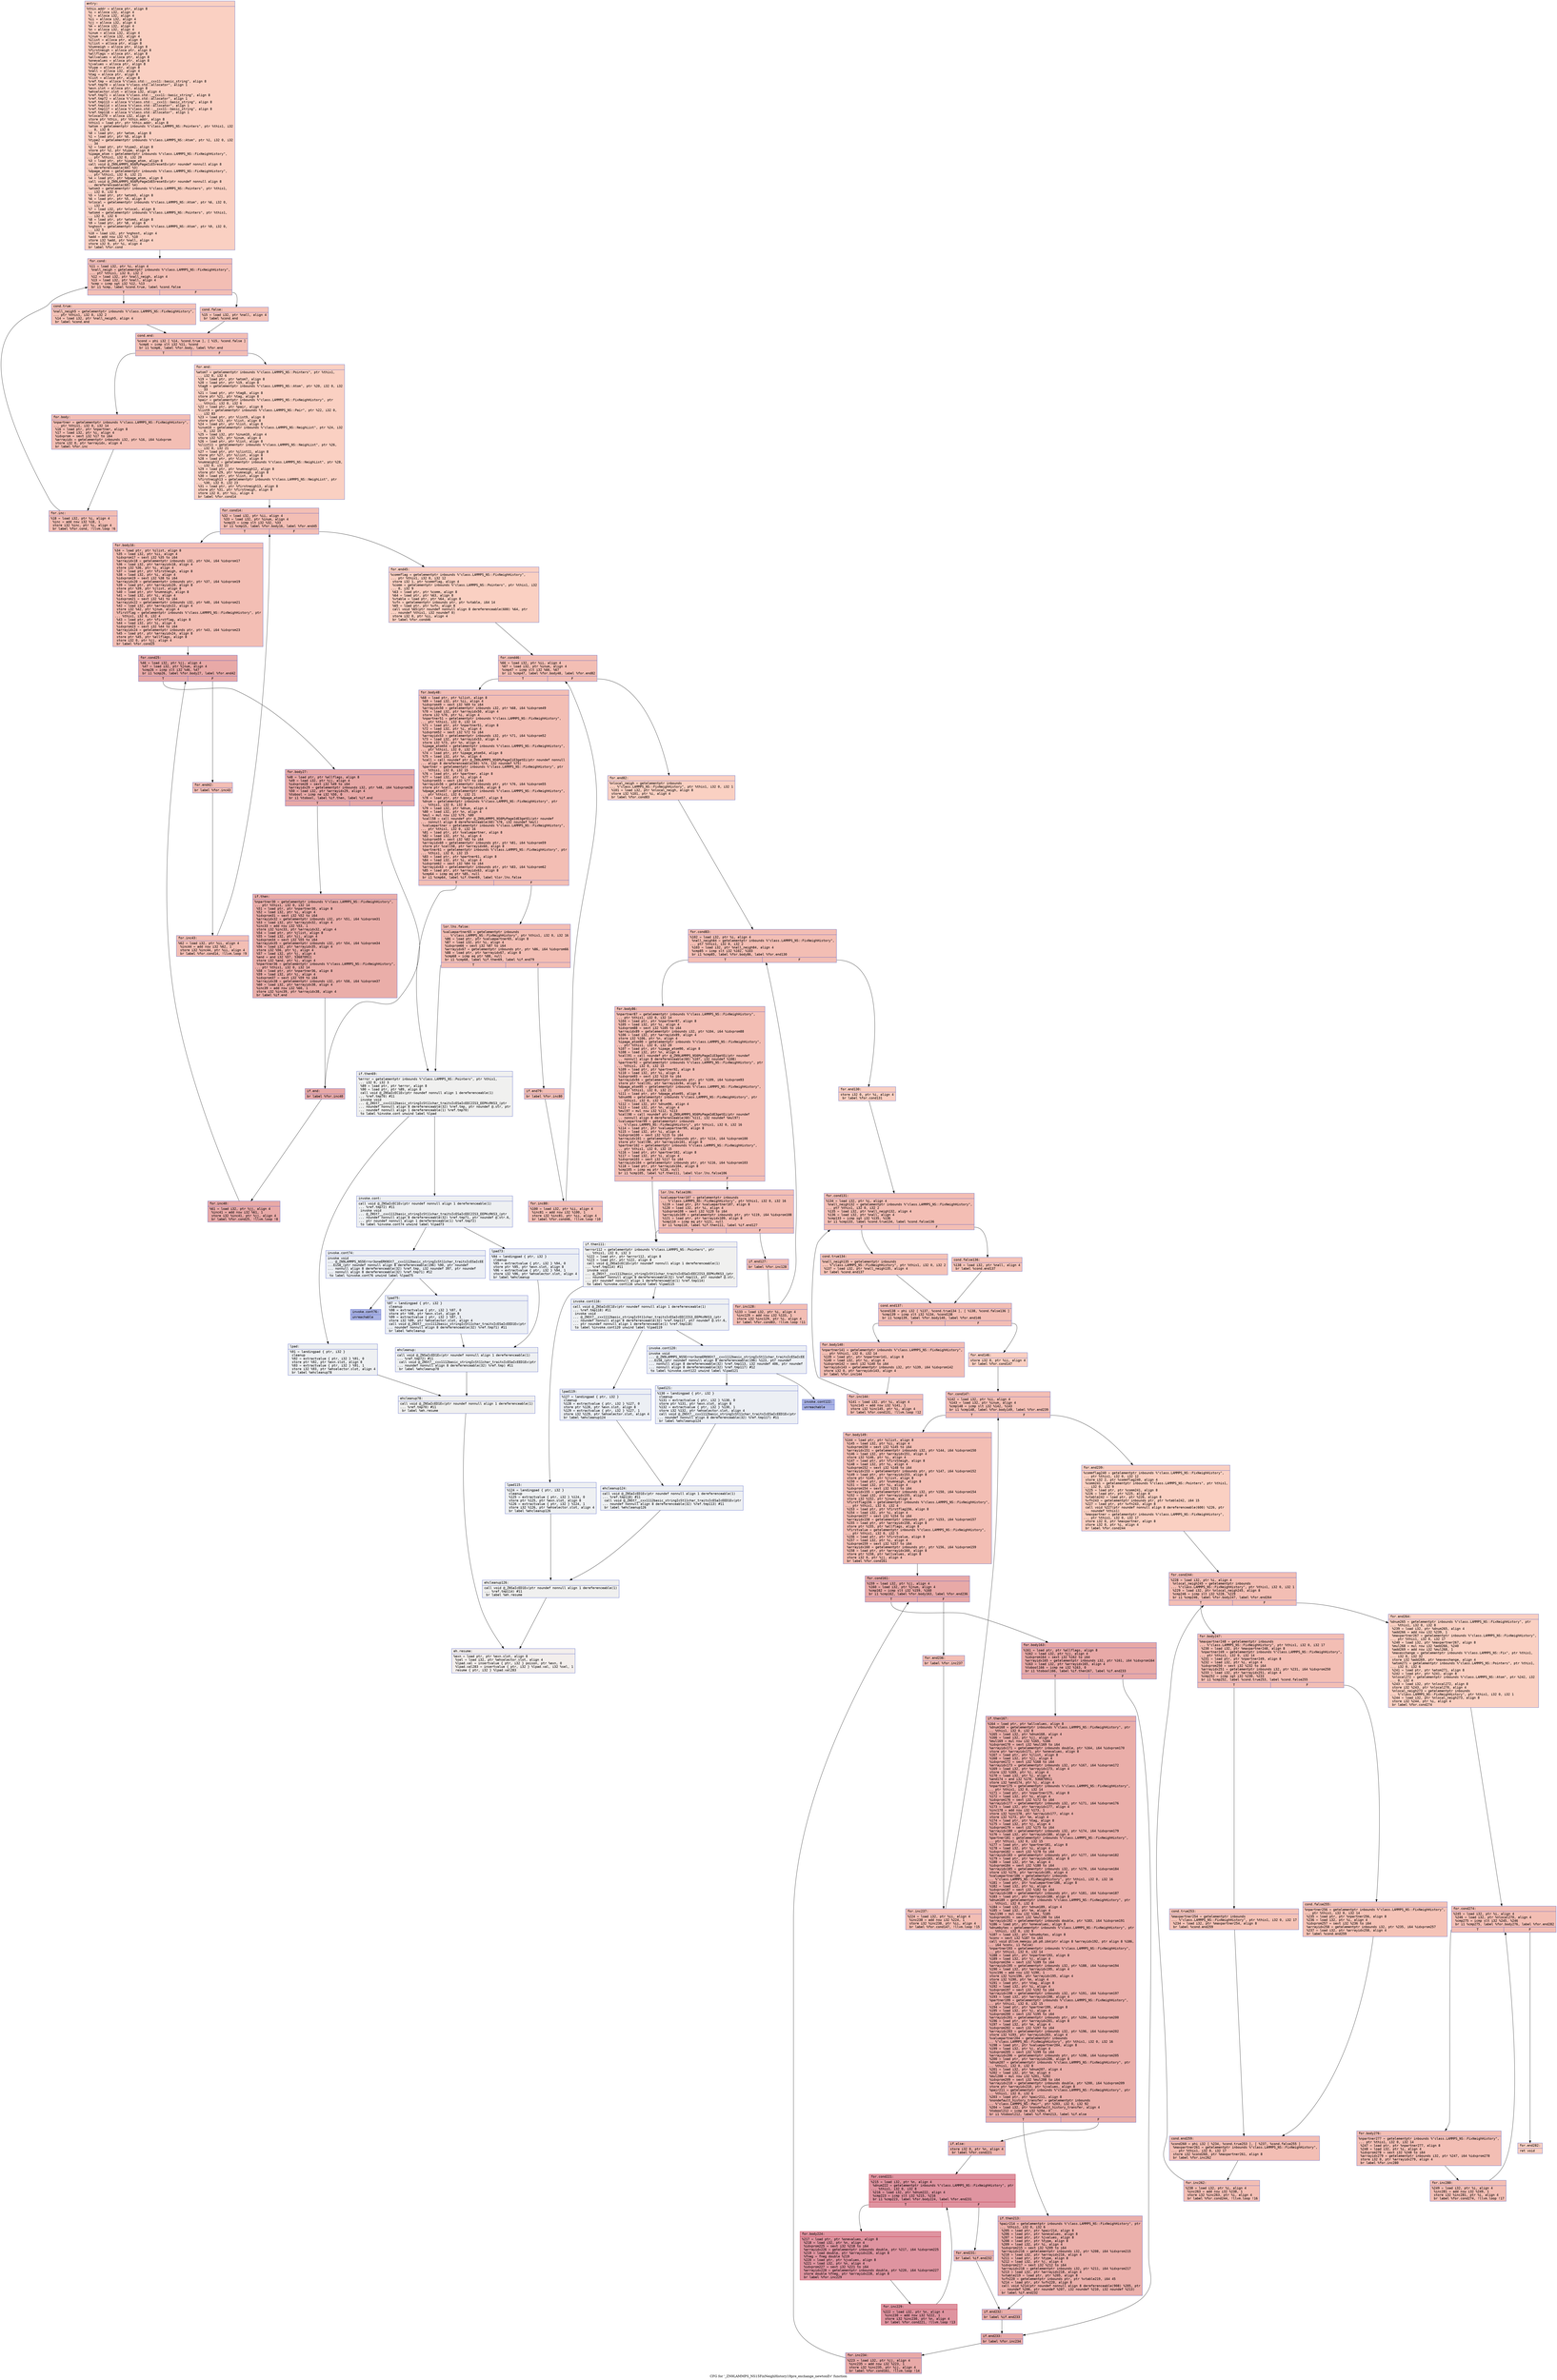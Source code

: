 digraph "CFG for '_ZN9LAMMPS_NS15FixNeighHistory19pre_exchange_newtonEv' function" {
	label="CFG for '_ZN9LAMMPS_NS15FixNeighHistory19pre_exchange_newtonEv' function";

	Node0x556119b25b30 [shape=record,color="#3d50c3ff", style=filled, fillcolor="#f3947570" fontname="Courier",label="{entry:\l|  %this.addr = alloca ptr, align 8\l  %i = alloca i32, align 4\l  %j = alloca i32, align 4\l  %ii = alloca i32, align 4\l  %jj = alloca i32, align 4\l  %m = alloca i32, align 4\l  %n = alloca i32, align 4\l  %inum = alloca i32, align 4\l  %jnum = alloca i32, align 4\l  %ilist = alloca ptr, align 8\l  %jlist = alloca ptr, align 8\l  %numneigh = alloca ptr, align 8\l  %firstneigh = alloca ptr, align 8\l  %allflags = alloca ptr, align 8\l  %allvalues = alloca ptr, align 8\l  %onevalues = alloca ptr, align 8\l  %jvalues = alloca ptr, align 8\l  %type = alloca ptr, align 8\l  %nall = alloca i32, align 4\l  %tag = alloca ptr, align 8\l  %list = alloca ptr, align 8\l  %ref.tmp = alloca %\"class.std::__cxx11::basic_string\", align 8\l  %ref.tmp70 = alloca %\"class.std::allocator\", align 1\l  %exn.slot = alloca ptr, align 8\l  %ehselector.slot = alloca i32, align 4\l  %ref.tmp71 = alloca %\"class.std::__cxx11::basic_string\", align 8\l  %ref.tmp72 = alloca %\"class.std::allocator\", align 1\l  %ref.tmp113 = alloca %\"class.std::__cxx11::basic_string\", align 8\l  %ref.tmp114 = alloca %\"class.std::allocator\", align 1\l  %ref.tmp117 = alloca %\"class.std::__cxx11::basic_string\", align 8\l  %ref.tmp118 = alloca %\"class.std::allocator\", align 1\l  %nlocal270 = alloca i32, align 4\l  store ptr %this, ptr %this.addr, align 8\l  %this1 = load ptr, ptr %this.addr, align 8\l  %atom = getelementptr inbounds %\"class.LAMMPS_NS::Pointers\", ptr %this1, i32\l... 0, i32 6\l  %0 = load ptr, ptr %atom, align 8\l  %1 = load ptr, ptr %0, align 8\l  %type2 = getelementptr inbounds %\"class.LAMMPS_NS::Atom\", ptr %1, i32 0, i32\l... 34\l  %2 = load ptr, ptr %type2, align 8\l  store ptr %2, ptr %type, align 8\l  %ipage_atom = getelementptr inbounds %\"class.LAMMPS_NS::FixNeighHistory\",\l... ptr %this1, i32 0, i32 20\l  %3 = load ptr, ptr %ipage_atom, align 8\l  call void @_ZN9LAMMPS_NS6MyPageIiE5resetEv(ptr noundef nonnull align 8\l... dereferenceable(60) %3)\l  %dpage_atom = getelementptr inbounds %\"class.LAMMPS_NS::FixNeighHistory\",\l... ptr %this1, i32 0, i32 21\l  %4 = load ptr, ptr %dpage_atom, align 8\l  call void @_ZN9LAMMPS_NS6MyPageIdE5resetEv(ptr noundef nonnull align 8\l... dereferenceable(60) %4)\l  %atom3 = getelementptr inbounds %\"class.LAMMPS_NS::Pointers\", ptr %this1,\l... i32 0, i32 6\l  %5 = load ptr, ptr %atom3, align 8\l  %6 = load ptr, ptr %5, align 8\l  %nlocal = getelementptr inbounds %\"class.LAMMPS_NS::Atom\", ptr %6, i32 0,\l... i32 4\l  %7 = load i32, ptr %nlocal, align 8\l  %atom4 = getelementptr inbounds %\"class.LAMMPS_NS::Pointers\", ptr %this1,\l... i32 0, i32 6\l  %8 = load ptr, ptr %atom4, align 8\l  %9 = load ptr, ptr %8, align 8\l  %nghost = getelementptr inbounds %\"class.LAMMPS_NS::Atom\", ptr %9, i32 0,\l... i32 5\l  %10 = load i32, ptr %nghost, align 4\l  %add = add nsw i32 %7, %10\l  store i32 %add, ptr %nall, align 4\l  store i32 0, ptr %i, align 4\l  br label %for.cond\l}"];
	Node0x556119b25b30 -> Node0x556119b30250[tooltip="entry -> for.cond\nProbability 100.00%" ];
	Node0x556119b30250 [shape=record,color="#3d50c3ff", style=filled, fillcolor="#e36c5570" fontname="Courier",label="{for.cond:\l|  %11 = load i32, ptr %i, align 4\l  %nall_neigh = getelementptr inbounds %\"class.LAMMPS_NS::FixNeighHistory\",\l... ptr %this1, i32 0, i32 2\l  %12 = load i32, ptr %nall_neigh, align 4\l  %13 = load i32, ptr %nall, align 4\l  %cmp = icmp sgt i32 %12, %13\l  br i1 %cmp, label %cond.true, label %cond.false\l|{<s0>T|<s1>F}}"];
	Node0x556119b30250:s0 -> Node0x556119b30600[tooltip="for.cond -> cond.true\nProbability 50.00%" ];
	Node0x556119b30250:s1 -> Node0x556119b30680[tooltip="for.cond -> cond.false\nProbability 50.00%" ];
	Node0x556119b30600 [shape=record,color="#3d50c3ff", style=filled, fillcolor="#e8765c70" fontname="Courier",label="{cond.true:\l|  %nall_neigh5 = getelementptr inbounds %\"class.LAMMPS_NS::FixNeighHistory\",\l... ptr %this1, i32 0, i32 2\l  %14 = load i32, ptr %nall_neigh5, align 4\l  br label %cond.end\l}"];
	Node0x556119b30600 -> Node0x556119b2ea00[tooltip="cond.true -> cond.end\nProbability 100.00%" ];
	Node0x556119b30680 [shape=record,color="#3d50c3ff", style=filled, fillcolor="#e8765c70" fontname="Courier",label="{cond.false:\l|  %15 = load i32, ptr %nall, align 4\l  br label %cond.end\l}"];
	Node0x556119b30680 -> Node0x556119b2ea00[tooltip="cond.false -> cond.end\nProbability 100.00%" ];
	Node0x556119b2ea00 [shape=record,color="#3d50c3ff", style=filled, fillcolor="#e36c5570" fontname="Courier",label="{cond.end:\l|  %cond = phi i32 [ %14, %cond.true ], [ %15, %cond.false ]\l  %cmp6 = icmp slt i32 %11, %cond\l  br i1 %cmp6, label %for.body, label %for.end\l|{<s0>T|<s1>F}}"];
	Node0x556119b2ea00:s0 -> Node0x556119b30ee0[tooltip="cond.end -> for.body\nProbability 96.88%" ];
	Node0x556119b2ea00:s1 -> Node0x556119b30f60[tooltip="cond.end -> for.end\nProbability 3.12%" ];
	Node0x556119b30ee0 [shape=record,color="#3d50c3ff", style=filled, fillcolor="#e36c5570" fontname="Courier",label="{for.body:\l|  %npartner = getelementptr inbounds %\"class.LAMMPS_NS::FixNeighHistory\",\l... ptr %this1, i32 0, i32 14\l  %16 = load ptr, ptr %npartner, align 8\l  %17 = load i32, ptr %i, align 4\l  %idxprom = sext i32 %17 to i64\l  %arrayidx = getelementptr inbounds i32, ptr %16, i64 %idxprom\l  store i32 0, ptr %arrayidx, align 4\l  br label %for.inc\l}"];
	Node0x556119b30ee0 -> Node0x556119b31470[tooltip="for.body -> for.inc\nProbability 100.00%" ];
	Node0x556119b31470 [shape=record,color="#3d50c3ff", style=filled, fillcolor="#e36c5570" fontname="Courier",label="{for.inc:\l|  %18 = load i32, ptr %i, align 4\l  %inc = add nsw i32 %18, 1\l  store i32 %inc, ptr %i, align 4\l  br label %for.cond, !llvm.loop !6\l}"];
	Node0x556119b31470 -> Node0x556119b30250[tooltip="for.inc -> for.cond\nProbability 100.00%" ];
	Node0x556119b30f60 [shape=record,color="#3d50c3ff", style=filled, fillcolor="#f3947570" fontname="Courier",label="{for.end:\l|  %atom7 = getelementptr inbounds %\"class.LAMMPS_NS::Pointers\", ptr %this1,\l... i32 0, i32 6\l  %19 = load ptr, ptr %atom7, align 8\l  %20 = load ptr, ptr %19, align 8\l  %tag8 = getelementptr inbounds %\"class.LAMMPS_NS::Atom\", ptr %20, i32 0, i32\l... 33\l  %21 = load ptr, ptr %tag8, align 8\l  store ptr %21, ptr %tag, align 8\l  %pair = getelementptr inbounds %\"class.LAMMPS_NS::FixNeighHistory\", ptr\l... %this1, i32 0, i32 6\l  %22 = load ptr, ptr %pair, align 8\l  %list9 = getelementptr inbounds %\"class.LAMMPS_NS::Pair\", ptr %22, i32 0,\l... i32 83\l  %23 = load ptr, ptr %list9, align 8\l  store ptr %23, ptr %list, align 8\l  %24 = load ptr, ptr %list, align 8\l  %inum10 = getelementptr inbounds %\"class.LAMMPS_NS::NeighList\", ptr %24, i32\l... 0, i32 19\l  %25 = load i32, ptr %inum10, align 4\l  store i32 %25, ptr %inum, align 4\l  %26 = load ptr, ptr %list, align 8\l  %ilist11 = getelementptr inbounds %\"class.LAMMPS_NS::NeighList\", ptr %26,\l... i32 0, i32 21\l  %27 = load ptr, ptr %ilist11, align 8\l  store ptr %27, ptr %ilist, align 8\l  %28 = load ptr, ptr %list, align 8\l  %numneigh12 = getelementptr inbounds %\"class.LAMMPS_NS::NeighList\", ptr %28,\l... i32 0, i32 22\l  %29 = load ptr, ptr %numneigh12, align 8\l  store ptr %29, ptr %numneigh, align 8\l  %30 = load ptr, ptr %list, align 8\l  %firstneigh13 = getelementptr inbounds %\"class.LAMMPS_NS::NeighList\", ptr\l... %30, i32 0, i32 23\l  %31 = load ptr, ptr %firstneigh13, align 8\l  store ptr %31, ptr %firstneigh, align 8\l  store i32 0, ptr %ii, align 4\l  br label %for.cond14\l}"];
	Node0x556119b30f60 -> Node0x556119b32a60[tooltip="for.end -> for.cond14\nProbability 100.00%" ];
	Node0x556119b32a60 [shape=record,color="#3d50c3ff", style=filled, fillcolor="#e36c5570" fontname="Courier",label="{for.cond14:\l|  %32 = load i32, ptr %ii, align 4\l  %33 = load i32, ptr %inum, align 4\l  %cmp15 = icmp slt i32 %32, %33\l  br i1 %cmp15, label %for.body16, label %for.end45\l|{<s0>T|<s1>F}}"];
	Node0x556119b32a60:s0 -> Node0x556119b32d00[tooltip="for.cond14 -> for.body16\nProbability 96.88%" ];
	Node0x556119b32a60:s1 -> Node0x556119b32d80[tooltip="for.cond14 -> for.end45\nProbability 3.12%" ];
	Node0x556119b32d00 [shape=record,color="#3d50c3ff", style=filled, fillcolor="#e36c5570" fontname="Courier",label="{for.body16:\l|  %34 = load ptr, ptr %ilist, align 8\l  %35 = load i32, ptr %ii, align 4\l  %idxprom17 = sext i32 %35 to i64\l  %arrayidx18 = getelementptr inbounds i32, ptr %34, i64 %idxprom17\l  %36 = load i32, ptr %arrayidx18, align 4\l  store i32 %36, ptr %i, align 4\l  %37 = load ptr, ptr %firstneigh, align 8\l  %38 = load i32, ptr %i, align 4\l  %idxprom19 = sext i32 %38 to i64\l  %arrayidx20 = getelementptr inbounds ptr, ptr %37, i64 %idxprom19\l  %39 = load ptr, ptr %arrayidx20, align 8\l  store ptr %39, ptr %jlist, align 8\l  %40 = load ptr, ptr %numneigh, align 8\l  %41 = load i32, ptr %i, align 4\l  %idxprom21 = sext i32 %41 to i64\l  %arrayidx22 = getelementptr inbounds i32, ptr %40, i64 %idxprom21\l  %42 = load i32, ptr %arrayidx22, align 4\l  store i32 %42, ptr %jnum, align 4\l  %firstflag = getelementptr inbounds %\"class.LAMMPS_NS::FixNeighHistory\", ptr\l... %this1, i32 0, i32 4\l  %43 = load ptr, ptr %firstflag, align 8\l  %44 = load i32, ptr %i, align 4\l  %idxprom23 = sext i32 %44 to i64\l  %arrayidx24 = getelementptr inbounds ptr, ptr %43, i64 %idxprom23\l  %45 = load ptr, ptr %arrayidx24, align 8\l  store ptr %45, ptr %allflags, align 8\l  store i32 0, ptr %jj, align 4\l  br label %for.cond25\l}"];
	Node0x556119b32d00 -> Node0x556119b33e80[tooltip="for.body16 -> for.cond25\nProbability 100.00%" ];
	Node0x556119b33e80 [shape=record,color="#3d50c3ff", style=filled, fillcolor="#ca3b3770" fontname="Courier",label="{for.cond25:\l|  %46 = load i32, ptr %jj, align 4\l  %47 = load i32, ptr %jnum, align 4\l  %cmp26 = icmp slt i32 %46, %47\l  br i1 %cmp26, label %for.body27, label %for.end42\l|{<s0>T|<s1>F}}"];
	Node0x556119b33e80:s0 -> Node0x556119b34930[tooltip="for.cond25 -> for.body27\nProbability 96.88%" ];
	Node0x556119b33e80:s1 -> Node0x556119b349b0[tooltip="for.cond25 -> for.end42\nProbability 3.12%" ];
	Node0x556119b34930 [shape=record,color="#3d50c3ff", style=filled, fillcolor="#ca3b3770" fontname="Courier",label="{for.body27:\l|  %48 = load ptr, ptr %allflags, align 8\l  %49 = load i32, ptr %jj, align 4\l  %idxprom28 = sext i32 %49 to i64\l  %arrayidx29 = getelementptr inbounds i32, ptr %48, i64 %idxprom28\l  %50 = load i32, ptr %arrayidx29, align 4\l  %tobool = icmp ne i32 %50, 0\l  br i1 %tobool, label %if.then, label %if.end\l|{<s0>T|<s1>F}}"];
	Node0x556119b34930:s0 -> Node0x556119b34e80[tooltip="for.body27 -> if.then\nProbability 62.50%" ];
	Node0x556119b34930:s1 -> Node0x556119b34ef0[tooltip="for.body27 -> if.end\nProbability 37.50%" ];
	Node0x556119b34e80 [shape=record,color="#3d50c3ff", style=filled, fillcolor="#d0473d70" fontname="Courier",label="{if.then:\l|  %npartner30 = getelementptr inbounds %\"class.LAMMPS_NS::FixNeighHistory\",\l... ptr %this1, i32 0, i32 14\l  %51 = load ptr, ptr %npartner30, align 8\l  %52 = load i32, ptr %i, align 4\l  %idxprom31 = sext i32 %52 to i64\l  %arrayidx32 = getelementptr inbounds i32, ptr %51, i64 %idxprom31\l  %53 = load i32, ptr %arrayidx32, align 4\l  %inc33 = add nsw i32 %53, 1\l  store i32 %inc33, ptr %arrayidx32, align 4\l  %54 = load ptr, ptr %jlist, align 8\l  %55 = load i32, ptr %jj, align 4\l  %idxprom34 = sext i32 %55 to i64\l  %arrayidx35 = getelementptr inbounds i32, ptr %54, i64 %idxprom34\l  %56 = load i32, ptr %arrayidx35, align 4\l  store i32 %56, ptr %j, align 4\l  %57 = load i32, ptr %j, align 4\l  %and = and i32 %57, 536870911\l  store i32 %and, ptr %j, align 4\l  %npartner36 = getelementptr inbounds %\"class.LAMMPS_NS::FixNeighHistory\",\l... ptr %this1, i32 0, i32 14\l  %58 = load ptr, ptr %npartner36, align 8\l  %59 = load i32, ptr %j, align 4\l  %idxprom37 = sext i32 %59 to i64\l  %arrayidx38 = getelementptr inbounds i32, ptr %58, i64 %idxprom37\l  %60 = load i32, ptr %arrayidx38, align 4\l  %inc39 = add nsw i32 %60, 1\l  store i32 %inc39, ptr %arrayidx38, align 4\l  br label %if.end\l}"];
	Node0x556119b34e80 -> Node0x556119b34ef0[tooltip="if.then -> if.end\nProbability 100.00%" ];
	Node0x556119b34ef0 [shape=record,color="#3d50c3ff", style=filled, fillcolor="#ca3b3770" fontname="Courier",label="{if.end:\l|  br label %for.inc40\l}"];
	Node0x556119b34ef0 -> Node0x556119b30cd0[tooltip="if.end -> for.inc40\nProbability 100.00%" ];
	Node0x556119b30cd0 [shape=record,color="#3d50c3ff", style=filled, fillcolor="#ca3b3770" fontname="Courier",label="{for.inc40:\l|  %61 = load i32, ptr %jj, align 4\l  %inc41 = add nsw i32 %61, 1\l  store i32 %inc41, ptr %jj, align 4\l  br label %for.cond25, !llvm.loop !8\l}"];
	Node0x556119b30cd0 -> Node0x556119b33e80[tooltip="for.inc40 -> for.cond25\nProbability 100.00%" ];
	Node0x556119b349b0 [shape=record,color="#3d50c3ff", style=filled, fillcolor="#e36c5570" fontname="Courier",label="{for.end42:\l|  br label %for.inc43\l}"];
	Node0x556119b349b0 -> Node0x556119b36ac0[tooltip="for.end42 -> for.inc43\nProbability 100.00%" ];
	Node0x556119b36ac0 [shape=record,color="#3d50c3ff", style=filled, fillcolor="#e36c5570" fontname="Courier",label="{for.inc43:\l|  %62 = load i32, ptr %ii, align 4\l  %inc44 = add nsw i32 %62, 1\l  store i32 %inc44, ptr %ii, align 4\l  br label %for.cond14, !llvm.loop !9\l}"];
	Node0x556119b36ac0 -> Node0x556119b32a60[tooltip="for.inc43 -> for.cond14\nProbability 100.00%" ];
	Node0x556119b32d80 [shape=record,color="#3d50c3ff", style=filled, fillcolor="#f3947570" fontname="Courier",label="{for.end45:\l|  %commflag = getelementptr inbounds %\"class.LAMMPS_NS::FixNeighHistory\",\l... ptr %this1, i32 0, i32 12\l  store i32 1, ptr %commflag, align 4\l  %comm = getelementptr inbounds %\"class.LAMMPS_NS::Pointers\", ptr %this1, i32\l... 0, i32 9\l  %63 = load ptr, ptr %comm, align 8\l  %64 = load ptr, ptr %63, align 8\l  %vtable = load ptr, ptr %64, align 8\l  %vfn = getelementptr inbounds ptr, ptr %vtable, i64 14\l  %65 = load ptr, ptr %vfn, align 8\l  call void %65(ptr noundef nonnull align 8 dereferenceable(600) %64, ptr\l... noundef %this1, i32 noundef 0)\l  store i32 0, ptr %ii, align 4\l  br label %for.cond46\l}"];
	Node0x556119b32d80 -> Node0x556119ac76c0[tooltip="for.end45 -> for.cond46\nProbability 100.00%" ];
	Node0x556119ac76c0 [shape=record,color="#3d50c3ff", style=filled, fillcolor="#e36c5570" fontname="Courier",label="{for.cond46:\l|  %66 = load i32, ptr %ii, align 4\l  %67 = load i32, ptr %inum, align 4\l  %cmp47 = icmp slt i32 %66, %67\l  br i1 %cmp47, label %for.body48, label %for.end82\l|{<s0>T|<s1>F}}"];
	Node0x556119ac76c0:s0 -> Node0x556119ac7910[tooltip="for.cond46 -> for.body48\nProbability 96.88%" ];
	Node0x556119ac76c0:s1 -> Node0x556119ac7990[tooltip="for.cond46 -> for.end82\nProbability 3.12%" ];
	Node0x556119ac7910 [shape=record,color="#3d50c3ff", style=filled, fillcolor="#e36c5570" fontname="Courier",label="{for.body48:\l|  %68 = load ptr, ptr %ilist, align 8\l  %69 = load i32, ptr %ii, align 4\l  %idxprom49 = sext i32 %69 to i64\l  %arrayidx50 = getelementptr inbounds i32, ptr %68, i64 %idxprom49\l  %70 = load i32, ptr %arrayidx50, align 4\l  store i32 %70, ptr %i, align 4\l  %npartner51 = getelementptr inbounds %\"class.LAMMPS_NS::FixNeighHistory\",\l... ptr %this1, i32 0, i32 14\l  %71 = load ptr, ptr %npartner51, align 8\l  %72 = load i32, ptr %i, align 4\l  %idxprom52 = sext i32 %72 to i64\l  %arrayidx53 = getelementptr inbounds i32, ptr %71, i64 %idxprom52\l  %73 = load i32, ptr %arrayidx53, align 4\l  store i32 %73, ptr %n, align 4\l  %ipage_atom54 = getelementptr inbounds %\"class.LAMMPS_NS::FixNeighHistory\",\l... ptr %this1, i32 0, i32 20\l  %74 = load ptr, ptr %ipage_atom54, align 8\l  %75 = load i32, ptr %n, align 4\l  %call = call noundef ptr @_ZN9LAMMPS_NS6MyPageIiE3getEi(ptr noundef nonnull\l... align 8 dereferenceable(60) %74, i32 noundef %75)\l  %partner = getelementptr inbounds %\"class.LAMMPS_NS::FixNeighHistory\", ptr\l... %this1, i32 0, i32 15\l  %76 = load ptr, ptr %partner, align 8\l  %77 = load i32, ptr %i, align 4\l  %idxprom55 = sext i32 %77 to i64\l  %arrayidx56 = getelementptr inbounds ptr, ptr %76, i64 %idxprom55\l  store ptr %call, ptr %arrayidx56, align 8\l  %dpage_atom57 = getelementptr inbounds %\"class.LAMMPS_NS::FixNeighHistory\",\l... ptr %this1, i32 0, i32 21\l  %78 = load ptr, ptr %dpage_atom57, align 8\l  %dnum = getelementptr inbounds %\"class.LAMMPS_NS::FixNeighHistory\", ptr\l... %this1, i32 0, i32 8\l  %79 = load i32, ptr %dnum, align 4\l  %80 = load i32, ptr %n, align 4\l  %mul = mul nsw i32 %79, %80\l  %call58 = call noundef ptr @_ZN9LAMMPS_NS6MyPageIdE3getEi(ptr noundef\l... nonnull align 8 dereferenceable(60) %78, i32 noundef %mul)\l  %valuepartner = getelementptr inbounds %\"class.LAMMPS_NS::FixNeighHistory\",\l... ptr %this1, i32 0, i32 16\l  %81 = load ptr, ptr %valuepartner, align 8\l  %82 = load i32, ptr %i, align 4\l  %idxprom59 = sext i32 %82 to i64\l  %arrayidx60 = getelementptr inbounds ptr, ptr %81, i64 %idxprom59\l  store ptr %call58, ptr %arrayidx60, align 8\l  %partner61 = getelementptr inbounds %\"class.LAMMPS_NS::FixNeighHistory\", ptr\l... %this1, i32 0, i32 15\l  %83 = load ptr, ptr %partner61, align 8\l  %84 = load i32, ptr %i, align 4\l  %idxprom62 = sext i32 %84 to i64\l  %arrayidx63 = getelementptr inbounds ptr, ptr %83, i64 %idxprom62\l  %85 = load ptr, ptr %arrayidx63, align 8\l  %cmp64 = icmp eq ptr %85, null\l  br i1 %cmp64, label %if.then69, label %lor.lhs.false\l|{<s0>T|<s1>F}}"];
	Node0x556119ac7910:s0 -> Node0x556119b39ce0[tooltip="for.body48 -> if.then69\nProbability 0.00%" ];
	Node0x556119ac7910:s1 -> Node0x556119b39d60[tooltip="for.body48 -> lor.lhs.false\nProbability 100.00%" ];
	Node0x556119b39d60 [shape=record,color="#3d50c3ff", style=filled, fillcolor="#e36c5570" fontname="Courier",label="{lor.lhs.false:\l|  %valuepartner65 = getelementptr inbounds\l... %\"class.LAMMPS_NS::FixNeighHistory\", ptr %this1, i32 0, i32 16\l  %86 = load ptr, ptr %valuepartner65, align 8\l  %87 = load i32, ptr %i, align 4\l  %idxprom66 = sext i32 %87 to i64\l  %arrayidx67 = getelementptr inbounds ptr, ptr %86, i64 %idxprom66\l  %88 = load ptr, ptr %arrayidx67, align 8\l  %cmp68 = icmp eq ptr %88, null\l  br i1 %cmp68, label %if.then69, label %if.end79\l|{<s0>T|<s1>F}}"];
	Node0x556119b39d60:s0 -> Node0x556119b39ce0[tooltip="lor.lhs.false -> if.then69\nProbability 0.00%" ];
	Node0x556119b39d60:s1 -> Node0x556119b3a320[tooltip="lor.lhs.false -> if.end79\nProbability 100.00%" ];
	Node0x556119b39ce0 [shape=record,color="#3d50c3ff", style=filled, fillcolor="#dedcdb70" fontname="Courier",label="{if.then69:\l|  %error = getelementptr inbounds %\"class.LAMMPS_NS::Pointers\", ptr %this1,\l... i32 0, i32 3\l  %89 = load ptr, ptr %error, align 8\l  %90 = load ptr, ptr %89, align 8\l  call void @_ZNSaIcEC1Ev(ptr noundef nonnull align 1 dereferenceable(1)\l... %ref.tmp70) #11\l  invoke void\l... @_ZNSt7__cxx1112basic_stringIcSt11char_traitsIcESaIcEEC2IS3_EEPKcRKS3_(ptr\l... noundef nonnull align 8 dereferenceable(32) %ref.tmp, ptr noundef @.str, ptr\l... noundef nonnull align 1 dereferenceable(1) %ref.tmp70)\l          to label %invoke.cont unwind label %lpad\l}"];
	Node0x556119b39ce0 -> Node0x556119b3a7b0[tooltip="if.then69 -> invoke.cont\nProbability 50.00%" ];
	Node0x556119b39ce0 -> Node0x556119b3a830[tooltip="if.then69 -> lpad\nProbability 50.00%" ];
	Node0x556119b3a7b0 [shape=record,color="#3d50c3ff", style=filled, fillcolor="#d9dce170" fontname="Courier",label="{invoke.cont:\l|  call void @_ZNSaIcEC1Ev(ptr noundef nonnull align 1 dereferenceable(1)\l... %ref.tmp72) #11\l  invoke void\l... @_ZNSt7__cxx1112basic_stringIcSt11char_traitsIcESaIcEEC2IS3_EEPKcRKS3_(ptr\l... noundef nonnull align 8 dereferenceable(32) %ref.tmp71, ptr noundef @.str.6,\l... ptr noundef nonnull align 1 dereferenceable(1) %ref.tmp72)\l          to label %invoke.cont74 unwind label %lpad73\l}"];
	Node0x556119b3a7b0 -> Node0x556119b3ab50[tooltip="invoke.cont -> invoke.cont74\nProbability 50.00%" ];
	Node0x556119b3a7b0 -> Node0x556119b3aba0[tooltip="invoke.cont -> lpad73\nProbability 50.00%" ];
	Node0x556119b3ab50 [shape=record,color="#3d50c3ff", style=filled, fillcolor="#d4dbe670" fontname="Courier",label="{invoke.cont74:\l|  invoke void\l... @_ZN9LAMMPS_NS5Error3oneERKNSt7__cxx1112basic_stringIcSt11char_traitsIcESaIcEE\l...EiS8_(ptr noundef nonnull align 8 dereferenceable(196) %90, ptr noundef\l... nonnull align 8 dereferenceable(32) %ref.tmp, i32 noundef 397, ptr noundef\l... nonnull align 8 dereferenceable(32) %ref.tmp71) #12\l          to label %invoke.cont76 unwind label %lpad75\l}"];
	Node0x556119b3ab50 -> Node0x556119b3ab00[tooltip="invoke.cont74 -> invoke.cont76\nProbability 0.00%" ];
	Node0x556119b3ab50 -> Node0x556119b3aec0[tooltip="invoke.cont74 -> lpad75\nProbability 100.00%" ];
	Node0x556119b3ab00 [shape=record,color="#3d50c3ff", style=filled, fillcolor="#3d50c370" fontname="Courier",label="{invoke.cont76:\l|  unreachable\l}"];
	Node0x556119b3a830 [shape=record,color="#3d50c3ff", style=filled, fillcolor="#d9dce170" fontname="Courier",label="{lpad:\l|  %91 = landingpad \{ ptr, i32 \}\l          cleanup\l  %92 = extractvalue \{ ptr, i32 \} %91, 0\l  store ptr %92, ptr %exn.slot, align 8\l  %93 = extractvalue \{ ptr, i32 \} %91, 1\l  store i32 %93, ptr %ehselector.slot, align 4\l  br label %ehcleanup78\l}"];
	Node0x556119b3a830 -> Node0x556119b3b480[tooltip="lpad -> ehcleanup78\nProbability 100.00%" ];
	Node0x556119b3aba0 [shape=record,color="#3d50c3ff", style=filled, fillcolor="#d4dbe670" fontname="Courier",label="{lpad73:\l|  %94 = landingpad \{ ptr, i32 \}\l          cleanup\l  %95 = extractvalue \{ ptr, i32 \} %94, 0\l  store ptr %95, ptr %exn.slot, align 8\l  %96 = extractvalue \{ ptr, i32 \} %94, 1\l  store i32 %96, ptr %ehselector.slot, align 4\l  br label %ehcleanup\l}"];
	Node0x556119b3aba0 -> Node0x556119b34270[tooltip="lpad73 -> ehcleanup\nProbability 100.00%" ];
	Node0x556119b3aec0 [shape=record,color="#3d50c3ff", style=filled, fillcolor="#d4dbe670" fontname="Courier",label="{lpad75:\l|  %97 = landingpad \{ ptr, i32 \}\l          cleanup\l  %98 = extractvalue \{ ptr, i32 \} %97, 0\l  store ptr %98, ptr %exn.slot, align 8\l  %99 = extractvalue \{ ptr, i32 \} %97, 1\l  store i32 %99, ptr %ehselector.slot, align 4\l  call void @_ZNSt7__cxx1112basic_stringIcSt11char_traitsIcESaIcEED1Ev(ptr\l... noundef nonnull align 8 dereferenceable(32) %ref.tmp71) #11\l  br label %ehcleanup\l}"];
	Node0x556119b3aec0 -> Node0x556119b34270[tooltip="lpad75 -> ehcleanup\nProbability 100.00%" ];
	Node0x556119b34270 [shape=record,color="#3d50c3ff", style=filled, fillcolor="#d9dce170" fontname="Courier",label="{ehcleanup:\l|  call void @_ZNSaIcED1Ev(ptr noundef nonnull align 1 dereferenceable(1)\l... %ref.tmp72) #11\l  call void @_ZNSt7__cxx1112basic_stringIcSt11char_traitsIcESaIcEED1Ev(ptr\l... noundef nonnull align 8 dereferenceable(32) %ref.tmp) #11\l  br label %ehcleanup78\l}"];
	Node0x556119b34270 -> Node0x556119b3b480[tooltip="ehcleanup -> ehcleanup78\nProbability 100.00%" ];
	Node0x556119b3b480 [shape=record,color="#3d50c3ff", style=filled, fillcolor="#dedcdb70" fontname="Courier",label="{ehcleanup78:\l|  call void @_ZNSaIcED1Ev(ptr noundef nonnull align 1 dereferenceable(1)\l... %ref.tmp70) #11\l  br label %eh.resume\l}"];
	Node0x556119b3b480 -> Node0x556119b3c880[tooltip="ehcleanup78 -> eh.resume\nProbability 100.00%" ];
	Node0x556119b3a320 [shape=record,color="#3d50c3ff", style=filled, fillcolor="#e36c5570" fontname="Courier",label="{if.end79:\l|  br label %for.inc80\l}"];
	Node0x556119b3a320 -> Node0x556119b3c940[tooltip="if.end79 -> for.inc80\nProbability 100.00%" ];
	Node0x556119b3c940 [shape=record,color="#3d50c3ff", style=filled, fillcolor="#e36c5570" fontname="Courier",label="{for.inc80:\l|  %100 = load i32, ptr %ii, align 4\l  %inc81 = add nsw i32 %100, 1\l  store i32 %inc81, ptr %ii, align 4\l  br label %for.cond46, !llvm.loop !10\l}"];
	Node0x556119b3c940 -> Node0x556119ac76c0[tooltip="for.inc80 -> for.cond46\nProbability 100.00%" ];
	Node0x556119ac7990 [shape=record,color="#3d50c3ff", style=filled, fillcolor="#f3947570" fontname="Courier",label="{for.end82:\l|  %nlocal_neigh = getelementptr inbounds\l... %\"class.LAMMPS_NS::FixNeighHistory\", ptr %this1, i32 0, i32 1\l  %101 = load i32, ptr %nlocal_neigh, align 8\l  store i32 %101, ptr %i, align 4\l  br label %for.cond83\l}"];
	Node0x556119ac7990 -> Node0x556119b3cfb0[tooltip="for.end82 -> for.cond83\nProbability 100.00%" ];
	Node0x556119b3cfb0 [shape=record,color="#3d50c3ff", style=filled, fillcolor="#e36c5570" fontname="Courier",label="{for.cond83:\l|  %102 = load i32, ptr %i, align 4\l  %nall_neigh84 = getelementptr inbounds %\"class.LAMMPS_NS::FixNeighHistory\",\l... ptr %this1, i32 0, i32 2\l  %103 = load i32, ptr %nall_neigh84, align 4\l  %cmp85 = icmp slt i32 %102, %103\l  br i1 %cmp85, label %for.body86, label %for.end130\l|{<s0>T|<s1>F}}"];
	Node0x556119b3cfb0:s0 -> Node0x556119b3d340[tooltip="for.cond83 -> for.body86\nProbability 96.88%" ];
	Node0x556119b3cfb0:s1 -> Node0x556119b3d3c0[tooltip="for.cond83 -> for.end130\nProbability 3.12%" ];
	Node0x556119b3d340 [shape=record,color="#3d50c3ff", style=filled, fillcolor="#e36c5570" fontname="Courier",label="{for.body86:\l|  %npartner87 = getelementptr inbounds %\"class.LAMMPS_NS::FixNeighHistory\",\l... ptr %this1, i32 0, i32 14\l  %104 = load ptr, ptr %npartner87, align 8\l  %105 = load i32, ptr %i, align 4\l  %idxprom88 = sext i32 %105 to i64\l  %arrayidx89 = getelementptr inbounds i32, ptr %104, i64 %idxprom88\l  %106 = load i32, ptr %arrayidx89, align 4\l  store i32 %106, ptr %n, align 4\l  %ipage_atom90 = getelementptr inbounds %\"class.LAMMPS_NS::FixNeighHistory\",\l... ptr %this1, i32 0, i32 20\l  %107 = load ptr, ptr %ipage_atom90, align 8\l  %108 = load i32, ptr %n, align 4\l  %call91 = call noundef ptr @_ZN9LAMMPS_NS6MyPageIiE3getEi(ptr noundef\l... nonnull align 8 dereferenceable(60) %107, i32 noundef %108)\l  %partner92 = getelementptr inbounds %\"class.LAMMPS_NS::FixNeighHistory\", ptr\l... %this1, i32 0, i32 15\l  %109 = load ptr, ptr %partner92, align 8\l  %110 = load i32, ptr %i, align 4\l  %idxprom93 = sext i32 %110 to i64\l  %arrayidx94 = getelementptr inbounds ptr, ptr %109, i64 %idxprom93\l  store ptr %call91, ptr %arrayidx94, align 8\l  %dpage_atom95 = getelementptr inbounds %\"class.LAMMPS_NS::FixNeighHistory\",\l... ptr %this1, i32 0, i32 21\l  %111 = load ptr, ptr %dpage_atom95, align 8\l  %dnum96 = getelementptr inbounds %\"class.LAMMPS_NS::FixNeighHistory\", ptr\l... %this1, i32 0, i32 8\l  %112 = load i32, ptr %dnum96, align 4\l  %113 = load i32, ptr %n, align 4\l  %mul97 = mul nsw i32 %112, %113\l  %call98 = call noundef ptr @_ZN9LAMMPS_NS6MyPageIdE3getEi(ptr noundef\l... nonnull align 8 dereferenceable(60) %111, i32 noundef %mul97)\l  %valuepartner99 = getelementptr inbounds\l... %\"class.LAMMPS_NS::FixNeighHistory\", ptr %this1, i32 0, i32 16\l  %114 = load ptr, ptr %valuepartner99, align 8\l  %115 = load i32, ptr %i, align 4\l  %idxprom100 = sext i32 %115 to i64\l  %arrayidx101 = getelementptr inbounds ptr, ptr %114, i64 %idxprom100\l  store ptr %call98, ptr %arrayidx101, align 8\l  %partner102 = getelementptr inbounds %\"class.LAMMPS_NS::FixNeighHistory\",\l... ptr %this1, i32 0, i32 15\l  %116 = load ptr, ptr %partner102, align 8\l  %117 = load i32, ptr %i, align 4\l  %idxprom103 = sext i32 %117 to i64\l  %arrayidx104 = getelementptr inbounds ptr, ptr %116, i64 %idxprom103\l  %118 = load ptr, ptr %arrayidx104, align 8\l  %cmp105 = icmp eq ptr %118, null\l  br i1 %cmp105, label %if.then111, label %lor.lhs.false106\l|{<s0>T|<s1>F}}"];
	Node0x556119b3d340:s0 -> Node0x556119b3ee50[tooltip="for.body86 -> if.then111\nProbability 0.00%" ];
	Node0x556119b3d340:s1 -> Node0x556119b3ef00[tooltip="for.body86 -> lor.lhs.false106\nProbability 100.00%" ];
	Node0x556119b3ef00 [shape=record,color="#3d50c3ff", style=filled, fillcolor="#e36c5570" fontname="Courier",label="{lor.lhs.false106:\l|  %valuepartner107 = getelementptr inbounds\l... %\"class.LAMMPS_NS::FixNeighHistory\", ptr %this1, i32 0, i32 16\l  %119 = load ptr, ptr %valuepartner107, align 8\l  %120 = load i32, ptr %i, align 4\l  %idxprom108 = sext i32 %120 to i64\l  %arrayidx109 = getelementptr inbounds ptr, ptr %119, i64 %idxprom108\l  %121 = load ptr, ptr %arrayidx109, align 8\l  %cmp110 = icmp eq ptr %121, null\l  br i1 %cmp110, label %if.then111, label %if.end127\l|{<s0>T|<s1>F}}"];
	Node0x556119b3ef00:s0 -> Node0x556119b3ee50[tooltip="lor.lhs.false106 -> if.then111\nProbability 0.00%" ];
	Node0x556119b3ef00:s1 -> Node0x556119b3f4c0[tooltip="lor.lhs.false106 -> if.end127\nProbability 100.00%" ];
	Node0x556119b3ee50 [shape=record,color="#3d50c3ff", style=filled, fillcolor="#dedcdb70" fontname="Courier",label="{if.then111:\l|  %error112 = getelementptr inbounds %\"class.LAMMPS_NS::Pointers\", ptr\l... %this1, i32 0, i32 3\l  %122 = load ptr, ptr %error112, align 8\l  %123 = load ptr, ptr %122, align 8\l  call void @_ZNSaIcEC1Ev(ptr noundef nonnull align 1 dereferenceable(1)\l... %ref.tmp114) #11\l  invoke void\l... @_ZNSt7__cxx1112basic_stringIcSt11char_traitsIcESaIcEEC2IS3_EEPKcRKS3_(ptr\l... noundef nonnull align 8 dereferenceable(32) %ref.tmp113, ptr noundef @.str,\l... ptr noundef nonnull align 1 dereferenceable(1) %ref.tmp114)\l          to label %invoke.cont116 unwind label %lpad115\l}"];
	Node0x556119b3ee50 -> Node0x556119b3f930[tooltip="if.then111 -> invoke.cont116\nProbability 50.00%" ];
	Node0x556119b3ee50 -> Node0x556119b3f9b0[tooltip="if.then111 -> lpad115\nProbability 50.00%" ];
	Node0x556119b3f930 [shape=record,color="#3d50c3ff", style=filled, fillcolor="#d9dce170" fontname="Courier",label="{invoke.cont116:\l|  call void @_ZNSaIcEC1Ev(ptr noundef nonnull align 1 dereferenceable(1)\l... %ref.tmp118) #11\l  invoke void\l... @_ZNSt7__cxx1112basic_stringIcSt11char_traitsIcESaIcEEC2IS3_EEPKcRKS3_(ptr\l... noundef nonnull align 8 dereferenceable(32) %ref.tmp117, ptr noundef @.str.6,\l... ptr noundef nonnull align 1 dereferenceable(1) %ref.tmp118)\l          to label %invoke.cont120 unwind label %lpad119\l}"];
	Node0x556119b3f930 -> Node0x556119b3fcd0[tooltip="invoke.cont116 -> invoke.cont120\nProbability 50.00%" ];
	Node0x556119b3f930 -> Node0x556119b3fd20[tooltip="invoke.cont116 -> lpad119\nProbability 50.00%" ];
	Node0x556119b3fcd0 [shape=record,color="#3d50c3ff", style=filled, fillcolor="#d4dbe670" fontname="Courier",label="{invoke.cont120:\l|  invoke void\l... @_ZN9LAMMPS_NS5Error3oneERKNSt7__cxx1112basic_stringIcSt11char_traitsIcESaIcEE\l...EiS8_(ptr noundef nonnull align 8 dereferenceable(196) %123, ptr noundef\l... nonnull align 8 dereferenceable(32) %ref.tmp113, i32 noundef 406, ptr noundef\l... nonnull align 8 dereferenceable(32) %ref.tmp117) #12\l          to label %invoke.cont122 unwind label %lpad121\l}"];
	Node0x556119b3fcd0 -> Node0x556119b3fc80[tooltip="invoke.cont120 -> invoke.cont122\nProbability 0.00%" ];
	Node0x556119b3fcd0 -> Node0x556119b40040[tooltip="invoke.cont120 -> lpad121\nProbability 100.00%" ];
	Node0x556119b3fc80 [shape=record,color="#3d50c3ff", style=filled, fillcolor="#3d50c370" fontname="Courier",label="{invoke.cont122:\l|  unreachable\l}"];
	Node0x556119b3f9b0 [shape=record,color="#3d50c3ff", style=filled, fillcolor="#d9dce170" fontname="Courier",label="{lpad115:\l|  %124 = landingpad \{ ptr, i32 \}\l          cleanup\l  %125 = extractvalue \{ ptr, i32 \} %124, 0\l  store ptr %125, ptr %exn.slot, align 8\l  %126 = extractvalue \{ ptr, i32 \} %124, 1\l  store i32 %126, ptr %ehselector.slot, align 4\l  br label %ehcleanup126\l}"];
	Node0x556119b3f9b0 -> Node0x556119b40600[tooltip="lpad115 -> ehcleanup126\nProbability 100.00%" ];
	Node0x556119b3fd20 [shape=record,color="#3d50c3ff", style=filled, fillcolor="#d4dbe670" fontname="Courier",label="{lpad119:\l|  %127 = landingpad \{ ptr, i32 \}\l          cleanup\l  %128 = extractvalue \{ ptr, i32 \} %127, 0\l  store ptr %128, ptr %exn.slot, align 8\l  %129 = extractvalue \{ ptr, i32 \} %127, 1\l  store i32 %129, ptr %ehselector.slot, align 4\l  br label %ehcleanup124\l}"];
	Node0x556119b3fd20 -> Node0x556119b35d00[tooltip="lpad119 -> ehcleanup124\nProbability 100.00%" ];
	Node0x556119b40040 [shape=record,color="#3d50c3ff", style=filled, fillcolor="#d4dbe670" fontname="Courier",label="{lpad121:\l|  %130 = landingpad \{ ptr, i32 \}\l          cleanup\l  %131 = extractvalue \{ ptr, i32 \} %130, 0\l  store ptr %131, ptr %exn.slot, align 8\l  %132 = extractvalue \{ ptr, i32 \} %130, 1\l  store i32 %132, ptr %ehselector.slot, align 4\l  call void @_ZNSt7__cxx1112basic_stringIcSt11char_traitsIcESaIcEED1Ev(ptr\l... noundef nonnull align 8 dereferenceable(32) %ref.tmp117) #11\l  br label %ehcleanup124\l}"];
	Node0x556119b40040 -> Node0x556119b35d00[tooltip="lpad121 -> ehcleanup124\nProbability 100.00%" ];
	Node0x556119b35d00 [shape=record,color="#3d50c3ff", style=filled, fillcolor="#d9dce170" fontname="Courier",label="{ehcleanup124:\l|  call void @_ZNSaIcED1Ev(ptr noundef nonnull align 1 dereferenceable(1)\l... %ref.tmp118) #11\l  call void @_ZNSt7__cxx1112basic_stringIcSt11char_traitsIcESaIcEED1Ev(ptr\l... noundef nonnull align 8 dereferenceable(32) %ref.tmp113) #11\l  br label %ehcleanup126\l}"];
	Node0x556119b35d00 -> Node0x556119b40600[tooltip="ehcleanup124 -> ehcleanup126\nProbability 100.00%" ];
	Node0x556119b40600 [shape=record,color="#3d50c3ff", style=filled, fillcolor="#dedcdb70" fontname="Courier",label="{ehcleanup126:\l|  call void @_ZNSaIcED1Ev(ptr noundef nonnull align 1 dereferenceable(1)\l... %ref.tmp114) #11\l  br label %eh.resume\l}"];
	Node0x556119b40600 -> Node0x556119b3c880[tooltip="ehcleanup126 -> eh.resume\nProbability 100.00%" ];
	Node0x556119b3f4c0 [shape=record,color="#3d50c3ff", style=filled, fillcolor="#e36c5570" fontname="Courier",label="{if.end127:\l|  br label %for.inc128\l}"];
	Node0x556119b3f4c0 -> Node0x556119b41e70[tooltip="if.end127 -> for.inc128\nProbability 100.00%" ];
	Node0x556119b41e70 [shape=record,color="#3d50c3ff", style=filled, fillcolor="#e36c5570" fontname="Courier",label="{for.inc128:\l|  %133 = load i32, ptr %i, align 4\l  %inc129 = add nsw i32 %133, 1\l  store i32 %inc129, ptr %i, align 4\l  br label %for.cond83, !llvm.loop !11\l}"];
	Node0x556119b41e70 -> Node0x556119b3cfb0[tooltip="for.inc128 -> for.cond83\nProbability 100.00%" ];
	Node0x556119b3d3c0 [shape=record,color="#3d50c3ff", style=filled, fillcolor="#f3947570" fontname="Courier",label="{for.end130:\l|  store i32 0, ptr %i, align 4\l  br label %for.cond131\l}"];
	Node0x556119b3d3c0 -> Node0x556119b42340[tooltip="for.end130 -> for.cond131\nProbability 100.00%" ];
	Node0x556119b42340 [shape=record,color="#3d50c3ff", style=filled, fillcolor="#e36c5570" fontname="Courier",label="{for.cond131:\l|  %134 = load i32, ptr %i, align 4\l  %nall_neigh132 = getelementptr inbounds %\"class.LAMMPS_NS::FixNeighHistory\",\l... ptr %this1, i32 0, i32 2\l  %135 = load i32, ptr %nall_neigh132, align 4\l  %136 = load i32, ptr %nall, align 4\l  %cmp133 = icmp sgt i32 %135, %136\l  br i1 %cmp133, label %cond.true134, label %cond.false136\l|{<s0>T|<s1>F}}"];
	Node0x556119b42340:s0 -> Node0x556119b42750[tooltip="for.cond131 -> cond.true134\nProbability 50.00%" ];
	Node0x556119b42340:s1 -> Node0x556119b427d0[tooltip="for.cond131 -> cond.false136\nProbability 50.00%" ];
	Node0x556119b42750 [shape=record,color="#3d50c3ff", style=filled, fillcolor="#e8765c70" fontname="Courier",label="{cond.true134:\l|  %nall_neigh135 = getelementptr inbounds\l... %\"class.LAMMPS_NS::FixNeighHistory\", ptr %this1, i32 0, i32 2\l  %137 = load i32, ptr %nall_neigh135, align 4\l  br label %cond.end137\l}"];
	Node0x556119b42750 -> Node0x556119b42a70[tooltip="cond.true134 -> cond.end137\nProbability 100.00%" ];
	Node0x556119b427d0 [shape=record,color="#3d50c3ff", style=filled, fillcolor="#e8765c70" fontname="Courier",label="{cond.false136:\l|  %138 = load i32, ptr %nall, align 4\l  br label %cond.end137\l}"];
	Node0x556119b427d0 -> Node0x556119b42a70[tooltip="cond.false136 -> cond.end137\nProbability 100.00%" ];
	Node0x556119b42a70 [shape=record,color="#3d50c3ff", style=filled, fillcolor="#e36c5570" fontname="Courier",label="{cond.end137:\l|  %cond138 = phi i32 [ %137, %cond.true134 ], [ %138, %cond.false136 ]\l  %cmp139 = icmp slt i32 %134, %cond138\l  br i1 %cmp139, label %for.body140, label %for.end146\l|{<s0>T|<s1>F}}"];
	Node0x556119b42a70:s0 -> Node0x556119b42d20[tooltip="cond.end137 -> for.body140\nProbability 96.88%" ];
	Node0x556119b42a70:s1 -> Node0x556119b42da0[tooltip="cond.end137 -> for.end146\nProbability 3.12%" ];
	Node0x556119b42d20 [shape=record,color="#3d50c3ff", style=filled, fillcolor="#e36c5570" fontname="Courier",label="{for.body140:\l|  %npartner141 = getelementptr inbounds %\"class.LAMMPS_NS::FixNeighHistory\",\l... ptr %this1, i32 0, i32 14\l  %139 = load ptr, ptr %npartner141, align 8\l  %140 = load i32, ptr %i, align 4\l  %idxprom142 = sext i32 %140 to i64\l  %arrayidx143 = getelementptr inbounds i32, ptr %139, i64 %idxprom142\l  store i32 0, ptr %arrayidx143, align 4\l  br label %for.inc144\l}"];
	Node0x556119b42d20 -> Node0x556119b432d0[tooltip="for.body140 -> for.inc144\nProbability 100.00%" ];
	Node0x556119b432d0 [shape=record,color="#3d50c3ff", style=filled, fillcolor="#e36c5570" fontname="Courier",label="{for.inc144:\l|  %141 = load i32, ptr %i, align 4\l  %inc145 = add nsw i32 %141, 1\l  store i32 %inc145, ptr %i, align 4\l  br label %for.cond131, !llvm.loop !12\l}"];
	Node0x556119b432d0 -> Node0x556119b42340[tooltip="for.inc144 -> for.cond131\nProbability 100.00%" ];
	Node0x556119b42da0 [shape=record,color="#3d50c3ff", style=filled, fillcolor="#f3947570" fontname="Courier",label="{for.end146:\l|  store i32 0, ptr %ii, align 4\l  br label %for.cond147\l}"];
	Node0x556119b42da0 -> Node0x556119b437f0[tooltip="for.end146 -> for.cond147\nProbability 100.00%" ];
	Node0x556119b437f0 [shape=record,color="#3d50c3ff", style=filled, fillcolor="#e36c5570" fontname="Courier",label="{for.cond147:\l|  %142 = load i32, ptr %ii, align 4\l  %143 = load i32, ptr %inum, align 4\l  %cmp148 = icmp slt i32 %142, %143\l  br i1 %cmp148, label %for.body149, label %for.end239\l|{<s0>T|<s1>F}}"];
	Node0x556119b437f0:s0 -> Node0x556119b43a90[tooltip="for.cond147 -> for.body149\nProbability 96.88%" ];
	Node0x556119b437f0:s1 -> Node0x556119b43b10[tooltip="for.cond147 -> for.end239\nProbability 3.12%" ];
	Node0x556119b43a90 [shape=record,color="#3d50c3ff", style=filled, fillcolor="#e36c5570" fontname="Courier",label="{for.body149:\l|  %144 = load ptr, ptr %ilist, align 8\l  %145 = load i32, ptr %ii, align 4\l  %idxprom150 = sext i32 %145 to i64\l  %arrayidx151 = getelementptr inbounds i32, ptr %144, i64 %idxprom150\l  %146 = load i32, ptr %arrayidx151, align 4\l  store i32 %146, ptr %i, align 4\l  %147 = load ptr, ptr %firstneigh, align 8\l  %148 = load i32, ptr %i, align 4\l  %idxprom152 = sext i32 %148 to i64\l  %arrayidx153 = getelementptr inbounds ptr, ptr %147, i64 %idxprom152\l  %149 = load ptr, ptr %arrayidx153, align 8\l  store ptr %149, ptr %jlist, align 8\l  %150 = load ptr, ptr %numneigh, align 8\l  %151 = load i32, ptr %i, align 4\l  %idxprom154 = sext i32 %151 to i64\l  %arrayidx155 = getelementptr inbounds i32, ptr %150, i64 %idxprom154\l  %152 = load i32, ptr %arrayidx155, align 4\l  store i32 %152, ptr %jnum, align 4\l  %firstflag156 = getelementptr inbounds %\"class.LAMMPS_NS::FixNeighHistory\",\l... ptr %this1, i32 0, i32 4\l  %153 = load ptr, ptr %firstflag156, align 8\l  %154 = load i32, ptr %i, align 4\l  %idxprom157 = sext i32 %154 to i64\l  %arrayidx158 = getelementptr inbounds ptr, ptr %153, i64 %idxprom157\l  %155 = load ptr, ptr %arrayidx158, align 8\l  store ptr %155, ptr %allflags, align 8\l  %firstvalue = getelementptr inbounds %\"class.LAMMPS_NS::FixNeighHistory\",\l... ptr %this1, i32 0, i32 5\l  %156 = load ptr, ptr %firstvalue, align 8\l  %157 = load i32, ptr %i, align 4\l  %idxprom159 = sext i32 %157 to i64\l  %arrayidx160 = getelementptr inbounds ptr, ptr %156, i64 %idxprom159\l  %158 = load ptr, ptr %arrayidx160, align 8\l  store ptr %158, ptr %allvalues, align 8\l  store i32 0, ptr %jj, align 4\l  br label %for.cond161\l}"];
	Node0x556119b43a90 -> Node0x556119b45090[tooltip="for.body149 -> for.cond161\nProbability 100.00%" ];
	Node0x556119b45090 [shape=record,color="#3d50c3ff", style=filled, fillcolor="#ca3b3770" fontname="Courier",label="{for.cond161:\l|  %159 = load i32, ptr %jj, align 4\l  %160 = load i32, ptr %jnum, align 4\l  %cmp162 = icmp slt i32 %159, %160\l  br i1 %cmp162, label %for.body163, label %for.end236\l|{<s0>T|<s1>F}}"];
	Node0x556119b45090:s0 -> Node0x556119b45330[tooltip="for.cond161 -> for.body163\nProbability 96.88%" ];
	Node0x556119b45090:s1 -> Node0x556119b453b0[tooltip="for.cond161 -> for.end236\nProbability 3.12%" ];
	Node0x556119b45330 [shape=record,color="#3d50c3ff", style=filled, fillcolor="#ca3b3770" fontname="Courier",label="{for.body163:\l|  %161 = load ptr, ptr %allflags, align 8\l  %162 = load i32, ptr %jj, align 4\l  %idxprom164 = sext i32 %162 to i64\l  %arrayidx165 = getelementptr inbounds i32, ptr %161, i64 %idxprom164\l  %163 = load i32, ptr %arrayidx165, align 4\l  %tobool166 = icmp ne i32 %163, 0\l  br i1 %tobool166, label %if.then167, label %if.end233\l|{<s0>T|<s1>F}}"];
	Node0x556119b45330:s0 -> Node0x556119b45890[tooltip="for.body163 -> if.then167\nProbability 62.50%" ];
	Node0x556119b45330:s1 -> Node0x556119b45910[tooltip="for.body163 -> if.end233\nProbability 37.50%" ];
	Node0x556119b45890 [shape=record,color="#3d50c3ff", style=filled, fillcolor="#d0473d70" fontname="Courier",label="{if.then167:\l|  %164 = load ptr, ptr %allvalues, align 8\l  %dnum168 = getelementptr inbounds %\"class.LAMMPS_NS::FixNeighHistory\", ptr\l... %this1, i32 0, i32 8\l  %165 = load i32, ptr %dnum168, align 4\l  %166 = load i32, ptr %jj, align 4\l  %mul169 = mul nsw i32 %165, %166\l  %idxprom170 = sext i32 %mul169 to i64\l  %arrayidx171 = getelementptr inbounds double, ptr %164, i64 %idxprom170\l  store ptr %arrayidx171, ptr %onevalues, align 8\l  %167 = load ptr, ptr %jlist, align 8\l  %168 = load i32, ptr %jj, align 4\l  %idxprom172 = sext i32 %168 to i64\l  %arrayidx173 = getelementptr inbounds i32, ptr %167, i64 %idxprom172\l  %169 = load i32, ptr %arrayidx173, align 4\l  store i32 %169, ptr %j, align 4\l  %170 = load i32, ptr %j, align 4\l  %and174 = and i32 %170, 536870911\l  store i32 %and174, ptr %j, align 4\l  %npartner175 = getelementptr inbounds %\"class.LAMMPS_NS::FixNeighHistory\",\l... ptr %this1, i32 0, i32 14\l  %171 = load ptr, ptr %npartner175, align 8\l  %172 = load i32, ptr %i, align 4\l  %idxprom176 = sext i32 %172 to i64\l  %arrayidx177 = getelementptr inbounds i32, ptr %171, i64 %idxprom176\l  %173 = load i32, ptr %arrayidx177, align 4\l  %inc178 = add nsw i32 %173, 1\l  store i32 %inc178, ptr %arrayidx177, align 4\l  store i32 %173, ptr %m, align 4\l  %174 = load ptr, ptr %tag, align 8\l  %175 = load i32, ptr %j, align 4\l  %idxprom179 = sext i32 %175 to i64\l  %arrayidx180 = getelementptr inbounds i32, ptr %174, i64 %idxprom179\l  %176 = load i32, ptr %arrayidx180, align 4\l  %partner181 = getelementptr inbounds %\"class.LAMMPS_NS::FixNeighHistory\",\l... ptr %this1, i32 0, i32 15\l  %177 = load ptr, ptr %partner181, align 8\l  %178 = load i32, ptr %i, align 4\l  %idxprom182 = sext i32 %178 to i64\l  %arrayidx183 = getelementptr inbounds ptr, ptr %177, i64 %idxprom182\l  %179 = load ptr, ptr %arrayidx183, align 8\l  %180 = load i32, ptr %m, align 4\l  %idxprom184 = sext i32 %180 to i64\l  %arrayidx185 = getelementptr inbounds i32, ptr %179, i64 %idxprom184\l  store i32 %176, ptr %arrayidx185, align 4\l  %valuepartner186 = getelementptr inbounds\l... %\"class.LAMMPS_NS::FixNeighHistory\", ptr %this1, i32 0, i32 16\l  %181 = load ptr, ptr %valuepartner186, align 8\l  %182 = load i32, ptr %i, align 4\l  %idxprom187 = sext i32 %182 to i64\l  %arrayidx188 = getelementptr inbounds ptr, ptr %181, i64 %idxprom187\l  %183 = load ptr, ptr %arrayidx188, align 8\l  %dnum189 = getelementptr inbounds %\"class.LAMMPS_NS::FixNeighHistory\", ptr\l... %this1, i32 0, i32 8\l  %184 = load i32, ptr %dnum189, align 4\l  %185 = load i32, ptr %m, align 4\l  %mul190 = mul nsw i32 %184, %185\l  %idxprom191 = sext i32 %mul190 to i64\l  %arrayidx192 = getelementptr inbounds double, ptr %183, i64 %idxprom191\l  %186 = load ptr, ptr %onevalues, align 8\l  %dnumbytes = getelementptr inbounds %\"class.LAMMPS_NS::FixNeighHistory\", ptr\l... %this1, i32 0, i32 9\l  %187 = load i32, ptr %dnumbytes, align 8\l  %conv = sext i32 %187 to i64\l  call void @llvm.memcpy.p0.p0.i64(ptr align 8 %arrayidx192, ptr align 8 %186,\l... i64 %conv, i1 false)\l  %npartner193 = getelementptr inbounds %\"class.LAMMPS_NS::FixNeighHistory\",\l... ptr %this1, i32 0, i32 14\l  %188 = load ptr, ptr %npartner193, align 8\l  %189 = load i32, ptr %j, align 4\l  %idxprom194 = sext i32 %189 to i64\l  %arrayidx195 = getelementptr inbounds i32, ptr %188, i64 %idxprom194\l  %190 = load i32, ptr %arrayidx195, align 4\l  %inc196 = add nsw i32 %190, 1\l  store i32 %inc196, ptr %arrayidx195, align 4\l  store i32 %190, ptr %m, align 4\l  %191 = load ptr, ptr %tag, align 8\l  %192 = load i32, ptr %i, align 4\l  %idxprom197 = sext i32 %192 to i64\l  %arrayidx198 = getelementptr inbounds i32, ptr %191, i64 %idxprom197\l  %193 = load i32, ptr %arrayidx198, align 4\l  %partner199 = getelementptr inbounds %\"class.LAMMPS_NS::FixNeighHistory\",\l... ptr %this1, i32 0, i32 15\l  %194 = load ptr, ptr %partner199, align 8\l  %195 = load i32, ptr %j, align 4\l  %idxprom200 = sext i32 %195 to i64\l  %arrayidx201 = getelementptr inbounds ptr, ptr %194, i64 %idxprom200\l  %196 = load ptr, ptr %arrayidx201, align 8\l  %197 = load i32, ptr %m, align 4\l  %idxprom202 = sext i32 %197 to i64\l  %arrayidx203 = getelementptr inbounds i32, ptr %196, i64 %idxprom202\l  store i32 %193, ptr %arrayidx203, align 4\l  %valuepartner204 = getelementptr inbounds\l... %\"class.LAMMPS_NS::FixNeighHistory\", ptr %this1, i32 0, i32 16\l  %198 = load ptr, ptr %valuepartner204, align 8\l  %199 = load i32, ptr %j, align 4\l  %idxprom205 = sext i32 %199 to i64\l  %arrayidx206 = getelementptr inbounds ptr, ptr %198, i64 %idxprom205\l  %200 = load ptr, ptr %arrayidx206, align 8\l  %dnum207 = getelementptr inbounds %\"class.LAMMPS_NS::FixNeighHistory\", ptr\l... %this1, i32 0, i32 8\l  %201 = load i32, ptr %dnum207, align 4\l  %202 = load i32, ptr %m, align 4\l  %mul208 = mul nsw i32 %201, %202\l  %idxprom209 = sext i32 %mul208 to i64\l  %arrayidx210 = getelementptr inbounds double, ptr %200, i64 %idxprom209\l  store ptr %arrayidx210, ptr %jvalues, align 8\l  %pair211 = getelementptr inbounds %\"class.LAMMPS_NS::FixNeighHistory\", ptr\l... %this1, i32 0, i32 6\l  %203 = load ptr, ptr %pair211, align 8\l  %nondefault_history_transfer = getelementptr inbounds\l... %\"class.LAMMPS_NS::Pair\", ptr %203, i32 0, i32 92\l  %204 = load i32, ptr %nondefault_history_transfer, align 4\l  %tobool212 = icmp ne i32 %204, 0\l  br i1 %tobool212, label %if.then213, label %if.else\l|{<s0>T|<s1>F}}"];
	Node0x556119b45890:s0 -> Node0x556119b4abc0[tooltip="if.then167 -> if.then213\nProbability 62.50%" ];
	Node0x556119b45890:s1 -> Node0x556119b4ac10[tooltip="if.then167 -> if.else\nProbability 37.50%" ];
	Node0x556119b4abc0 [shape=record,color="#3d50c3ff", style=filled, fillcolor="#d24b4070" fontname="Courier",label="{if.then213:\l|  %pair214 = getelementptr inbounds %\"class.LAMMPS_NS::FixNeighHistory\", ptr\l... %this1, i32 0, i32 6\l  %205 = load ptr, ptr %pair214, align 8\l  %206 = load ptr, ptr %onevalues, align 8\l  %207 = load ptr, ptr %jvalues, align 8\l  %208 = load ptr, ptr %type, align 8\l  %209 = load i32, ptr %i, align 4\l  %idxprom215 = sext i32 %209 to i64\l  %arrayidx216 = getelementptr inbounds i32, ptr %208, i64 %idxprom215\l  %210 = load i32, ptr %arrayidx216, align 4\l  %211 = load ptr, ptr %type, align 8\l  %212 = load i32, ptr %j, align 4\l  %idxprom217 = sext i32 %212 to i64\l  %arrayidx218 = getelementptr inbounds i32, ptr %211, i64 %idxprom217\l  %213 = load i32, ptr %arrayidx218, align 4\l  %vtable219 = load ptr, ptr %205, align 8\l  %vfn220 = getelementptr inbounds ptr, ptr %vtable219, i64 45\l  %214 = load ptr, ptr %vfn220, align 8\l  call void %214(ptr noundef nonnull align 8 dereferenceable(908) %205, ptr\l... noundef %206, ptr noundef %207, i32 noundef %210, i32 noundef %213)\l  br label %if.end232\l}"];
	Node0x556119b4abc0 -> Node0x556119b4b9a0[tooltip="if.then213 -> if.end232\nProbability 100.00%" ];
	Node0x556119b4ac10 [shape=record,color="#3d50c3ff", style=filled, fillcolor="#d6524470" fontname="Courier",label="{if.else:\l|  store i32 0, ptr %n, align 4\l  br label %for.cond221\l}"];
	Node0x556119b4ac10 -> Node0x556119b4bb60[tooltip="if.else -> for.cond221\nProbability 100.00%" ];
	Node0x556119b4bb60 [shape=record,color="#b70d28ff", style=filled, fillcolor="#b70d2870" fontname="Courier",label="{for.cond221:\l|  %215 = load i32, ptr %n, align 4\l  %dnum222 = getelementptr inbounds %\"class.LAMMPS_NS::FixNeighHistory\", ptr\l... %this1, i32 0, i32 8\l  %216 = load i32, ptr %dnum222, align 4\l  %cmp223 = icmp slt i32 %215, %216\l  br i1 %cmp223, label %for.body224, label %for.end231\l|{<s0>T|<s1>F}}"];
	Node0x556119b4bb60:s0 -> Node0x556119b4bea0[tooltip="for.cond221 -> for.body224\nProbability 96.88%" ];
	Node0x556119b4bb60:s1 -> Node0x556119b4bf20[tooltip="for.cond221 -> for.end231\nProbability 3.12%" ];
	Node0x556119b4bea0 [shape=record,color="#b70d28ff", style=filled, fillcolor="#b70d2870" fontname="Courier",label="{for.body224:\l|  %217 = load ptr, ptr %onevalues, align 8\l  %218 = load i32, ptr %n, align 4\l  %idxprom225 = sext i32 %218 to i64\l  %arrayidx226 = getelementptr inbounds double, ptr %217, i64 %idxprom225\l  %219 = load double, ptr %arrayidx226, align 8\l  %fneg = fneg double %219\l  %220 = load ptr, ptr %jvalues, align 8\l  %221 = load i32, ptr %n, align 4\l  %idxprom227 = sext i32 %221 to i64\l  %arrayidx228 = getelementptr inbounds double, ptr %220, i64 %idxprom227\l  store double %fneg, ptr %arrayidx228, align 8\l  br label %for.inc229\l}"];
	Node0x556119b4bea0 -> Node0x556119b4c740[tooltip="for.body224 -> for.inc229\nProbability 100.00%" ];
	Node0x556119b4c740 [shape=record,color="#b70d28ff", style=filled, fillcolor="#b70d2870" fontname="Courier",label="{for.inc229:\l|  %222 = load i32, ptr %n, align 4\l  %inc230 = add nsw i32 %222, 1\l  store i32 %inc230, ptr %n, align 4\l  br label %for.cond221, !llvm.loop !13\l}"];
	Node0x556119b4c740 -> Node0x556119b4bb60[tooltip="for.inc229 -> for.cond221\nProbability 100.00%" ];
	Node0x556119b4bf20 [shape=record,color="#3d50c3ff", style=filled, fillcolor="#d6524470" fontname="Courier",label="{for.end231:\l|  br label %if.end232\l}"];
	Node0x556119b4bf20 -> Node0x556119b4b9a0[tooltip="for.end231 -> if.end232\nProbability 100.00%" ];
	Node0x556119b4b9a0 [shape=record,color="#3d50c3ff", style=filled, fillcolor="#d0473d70" fontname="Courier",label="{if.end232:\l|  br label %if.end233\l}"];
	Node0x556119b4b9a0 -> Node0x556119b45910[tooltip="if.end232 -> if.end233\nProbability 100.00%" ];
	Node0x556119b45910 [shape=record,color="#3d50c3ff", style=filled, fillcolor="#ca3b3770" fontname="Courier",label="{if.end233:\l|  br label %for.inc234\l}"];
	Node0x556119b45910 -> Node0x556119b4cca0[tooltip="if.end233 -> for.inc234\nProbability 100.00%" ];
	Node0x556119b4cca0 [shape=record,color="#3d50c3ff", style=filled, fillcolor="#ca3b3770" fontname="Courier",label="{for.inc234:\l|  %223 = load i32, ptr %jj, align 4\l  %inc235 = add nsw i32 %223, 1\l  store i32 %inc235, ptr %jj, align 4\l  br label %for.cond161, !llvm.loop !14\l}"];
	Node0x556119b4cca0 -> Node0x556119b45090[tooltip="for.inc234 -> for.cond161\nProbability 100.00%" ];
	Node0x556119b453b0 [shape=record,color="#3d50c3ff", style=filled, fillcolor="#e36c5570" fontname="Courier",label="{for.end236:\l|  br label %for.inc237\l}"];
	Node0x556119b453b0 -> Node0x556119b4d120[tooltip="for.end236 -> for.inc237\nProbability 100.00%" ];
	Node0x556119b4d120 [shape=record,color="#3d50c3ff", style=filled, fillcolor="#e36c5570" fontname="Courier",label="{for.inc237:\l|  %224 = load i32, ptr %ii, align 4\l  %inc238 = add nsw i32 %224, 1\l  store i32 %inc238, ptr %ii, align 4\l  br label %for.cond147, !llvm.loop !15\l}"];
	Node0x556119b4d120 -> Node0x556119b437f0[tooltip="for.inc237 -> for.cond147\nProbability 100.00%" ];
	Node0x556119b43b10 [shape=record,color="#3d50c3ff", style=filled, fillcolor="#f3947570" fontname="Courier",label="{for.end239:\l|  %commflag240 = getelementptr inbounds %\"class.LAMMPS_NS::FixNeighHistory\",\l... ptr %this1, i32 0, i32 12\l  store i32 2, ptr %commflag240, align 4\l  %comm241 = getelementptr inbounds %\"class.LAMMPS_NS::Pointers\", ptr %this1,\l... i32 0, i32 9\l  %225 = load ptr, ptr %comm241, align 8\l  %226 = load ptr, ptr %225, align 8\l  %vtable242 = load ptr, ptr %226, align 8\l  %vfn243 = getelementptr inbounds ptr, ptr %vtable242, i64 15\l  %227 = load ptr, ptr %vfn243, align 8\l  call void %227(ptr noundef nonnull align 8 dereferenceable(600) %226, ptr\l... noundef %this1)\l  %maxpartner = getelementptr inbounds %\"class.LAMMPS_NS::FixNeighHistory\",\l... ptr %this1, i32 0, i32 17\l  store i32 0, ptr %maxpartner, align 8\l  store i32 0, ptr %i, align 4\l  br label %for.cond244\l}"];
	Node0x556119b43b10 -> Node0x556119b4deb0[tooltip="for.end239 -> for.cond244\nProbability 100.00%" ];
	Node0x556119b4deb0 [shape=record,color="#3d50c3ff", style=filled, fillcolor="#e36c5570" fontname="Courier",label="{for.cond244:\l|  %228 = load i32, ptr %i, align 4\l  %nlocal_neigh245 = getelementptr inbounds\l... %\"class.LAMMPS_NS::FixNeighHistory\", ptr %this1, i32 0, i32 1\l  %229 = load i32, ptr %nlocal_neigh245, align 8\l  %cmp246 = icmp slt i32 %228, %229\l  br i1 %cmp246, label %for.body247, label %for.end264\l|{<s0>T|<s1>F}}"];
	Node0x556119b4deb0:s0 -> Node0x556119b4e250[tooltip="for.cond244 -> for.body247\nProbability 96.88%" ];
	Node0x556119b4deb0:s1 -> Node0x556119b4e2a0[tooltip="for.cond244 -> for.end264\nProbability 3.12%" ];
	Node0x556119b4e250 [shape=record,color="#3d50c3ff", style=filled, fillcolor="#e36c5570" fontname="Courier",label="{for.body247:\l|  %maxpartner248 = getelementptr inbounds\l... %\"class.LAMMPS_NS::FixNeighHistory\", ptr %this1, i32 0, i32 17\l  %230 = load i32, ptr %maxpartner248, align 8\l  %npartner249 = getelementptr inbounds %\"class.LAMMPS_NS::FixNeighHistory\",\l... ptr %this1, i32 0, i32 14\l  %231 = load ptr, ptr %npartner249, align 8\l  %232 = load i32, ptr %i, align 4\l  %idxprom250 = sext i32 %232 to i64\l  %arrayidx251 = getelementptr inbounds i32, ptr %231, i64 %idxprom250\l  %233 = load i32, ptr %arrayidx251, align 4\l  %cmp252 = icmp sgt i32 %230, %233\l  br i1 %cmp252, label %cond.true253, label %cond.false255\l|{<s0>T|<s1>F}}"];
	Node0x556119b4e250:s0 -> Node0x556119b4e9b0[tooltip="for.body247 -> cond.true253\nProbability 50.00%" ];
	Node0x556119b4e250:s1 -> Node0x556119b4ea30[tooltip="for.body247 -> cond.false255\nProbability 50.00%" ];
	Node0x556119b4e9b0 [shape=record,color="#3d50c3ff", style=filled, fillcolor="#e8765c70" fontname="Courier",label="{cond.true253:\l|  %maxpartner254 = getelementptr inbounds\l... %\"class.LAMMPS_NS::FixNeighHistory\", ptr %this1, i32 0, i32 17\l  %234 = load i32, ptr %maxpartner254, align 8\l  br label %cond.end259\l}"];
	Node0x556119b4e9b0 -> Node0x556119b4ecd0[tooltip="cond.true253 -> cond.end259\nProbability 100.00%" ];
	Node0x556119b4ea30 [shape=record,color="#3d50c3ff", style=filled, fillcolor="#e8765c70" fontname="Courier",label="{cond.false255:\l|  %npartner256 = getelementptr inbounds %\"class.LAMMPS_NS::FixNeighHistory\",\l... ptr %this1, i32 0, i32 14\l  %235 = load ptr, ptr %npartner256, align 8\l  %236 = load i32, ptr %i, align 4\l  %idxprom257 = sext i32 %236 to i64\l  %arrayidx258 = getelementptr inbounds i32, ptr %235, i64 %idxprom257\l  %237 = load i32, ptr %arrayidx258, align 4\l  br label %cond.end259\l}"];
	Node0x556119b4ea30 -> Node0x556119b4ecd0[tooltip="cond.false255 -> cond.end259\nProbability 100.00%" ];
	Node0x556119b4ecd0 [shape=record,color="#3d50c3ff", style=filled, fillcolor="#e36c5570" fontname="Courier",label="{cond.end259:\l|  %cond260 = phi i32 [ %234, %cond.true253 ], [ %237, %cond.false255 ]\l  %maxpartner261 = getelementptr inbounds %\"class.LAMMPS_NS::FixNeighHistory\",\l... ptr %this1, i32 0, i32 17\l  store i32 %cond260, ptr %maxpartner261, align 8\l  br label %for.inc262\l}"];
	Node0x556119b4ecd0 -> Node0x556119b4f3c0[tooltip="cond.end259 -> for.inc262\nProbability 100.00%" ];
	Node0x556119b4f3c0 [shape=record,color="#3d50c3ff", style=filled, fillcolor="#e36c5570" fontname="Courier",label="{for.inc262:\l|  %238 = load i32, ptr %i, align 4\l  %inc263 = add nsw i32 %238, 1\l  store i32 %inc263, ptr %i, align 4\l  br label %for.cond244, !llvm.loop !16\l}"];
	Node0x556119b4f3c0 -> Node0x556119b4deb0[tooltip="for.inc262 -> for.cond244\nProbability 100.00%" ];
	Node0x556119b4e2a0 [shape=record,color="#3d50c3ff", style=filled, fillcolor="#f3947570" fontname="Courier",label="{for.end264:\l|  %dnum265 = getelementptr inbounds %\"class.LAMMPS_NS::FixNeighHistory\", ptr\l... %this1, i32 0, i32 8\l  %239 = load i32, ptr %dnum265, align 4\l  %add266 = add nsw i32 %239, 1\l  %maxpartner267 = getelementptr inbounds %\"class.LAMMPS_NS::FixNeighHistory\",\l... ptr %this1, i32 0, i32 17\l  %240 = load i32, ptr %maxpartner267, align 8\l  %mul268 = mul nsw i32 %add266, %240\l  %add269 = add nsw i32 %mul268, 1\l  %maxexchange = getelementptr inbounds %\"class.LAMMPS_NS::Fix\", ptr %this1,\l... i32 0, i32 32\l  store i32 %add269, ptr %maxexchange, align 4\l  %atom271 = getelementptr inbounds %\"class.LAMMPS_NS::Pointers\", ptr %this1,\l... i32 0, i32 6\l  %241 = load ptr, ptr %atom271, align 8\l  %242 = load ptr, ptr %241, align 8\l  %nlocal272 = getelementptr inbounds %\"class.LAMMPS_NS::Atom\", ptr %242, i32\l... 0, i32 4\l  %243 = load i32, ptr %nlocal272, align 8\l  store i32 %243, ptr %nlocal270, align 4\l  %nlocal_neigh273 = getelementptr inbounds\l... %\"class.LAMMPS_NS::FixNeighHistory\", ptr %this1, i32 0, i32 1\l  %244 = load i32, ptr %nlocal_neigh273, align 8\l  store i32 %244, ptr %i, align 4\l  br label %for.cond274\l}"];
	Node0x556119b4e2a0 -> Node0x556119b504e0[tooltip="for.end264 -> for.cond274\nProbability 100.00%" ];
	Node0x556119b504e0 [shape=record,color="#3d50c3ff", style=filled, fillcolor="#e36c5570" fontname="Courier",label="{for.cond274:\l|  %245 = load i32, ptr %i, align 4\l  %246 = load i32, ptr %nlocal270, align 4\l  %cmp275 = icmp slt i32 %245, %246\l  br i1 %cmp275, label %for.body276, label %for.end282\l|{<s0>T|<s1>F}}"];
	Node0x556119b504e0:s0 -> Node0x556119b50750[tooltip="for.cond274 -> for.body276\nProbability 96.88%" ];
	Node0x556119b504e0:s1 -> Node0x556119b507d0[tooltip="for.cond274 -> for.end282\nProbability 3.12%" ];
	Node0x556119b50750 [shape=record,color="#3d50c3ff", style=filled, fillcolor="#e36c5570" fontname="Courier",label="{for.body276:\l|  %npartner277 = getelementptr inbounds %\"class.LAMMPS_NS::FixNeighHistory\",\l... ptr %this1, i32 0, i32 14\l  %247 = load ptr, ptr %npartner277, align 8\l  %248 = load i32, ptr %i, align 4\l  %idxprom278 = sext i32 %248 to i64\l  %arrayidx279 = getelementptr inbounds i32, ptr %247, i64 %idxprom278\l  store i32 0, ptr %arrayidx279, align 4\l  br label %for.inc280\l}"];
	Node0x556119b50750 -> Node0x556119b50d00[tooltip="for.body276 -> for.inc280\nProbability 100.00%" ];
	Node0x556119b50d00 [shape=record,color="#3d50c3ff", style=filled, fillcolor="#e36c5570" fontname="Courier",label="{for.inc280:\l|  %249 = load i32, ptr %i, align 4\l  %inc281 = add nsw i32 %249, 1\l  store i32 %inc281, ptr %i, align 4\l  br label %for.cond274, !llvm.loop !17\l}"];
	Node0x556119b50d00 -> Node0x556119b504e0[tooltip="for.inc280 -> for.cond274\nProbability 100.00%" ];
	Node0x556119b507d0 [shape=record,color="#3d50c3ff", style=filled, fillcolor="#f3947570" fontname="Courier",label="{for.end282:\l|  ret void\l}"];
	Node0x556119b3c880 [shape=record,color="#3d50c3ff", style=filled, fillcolor="#e3d9d370" fontname="Courier",label="{eh.resume:\l|  %exn = load ptr, ptr %exn.slot, align 8\l  %sel = load i32, ptr %ehselector.slot, align 4\l  %lpad.val = insertvalue \{ ptr, i32 \} poison, ptr %exn, 0\l  %lpad.val283 = insertvalue \{ ptr, i32 \} %lpad.val, i32 %sel, 1\l  resume \{ ptr, i32 \} %lpad.val283\l}"];
}
